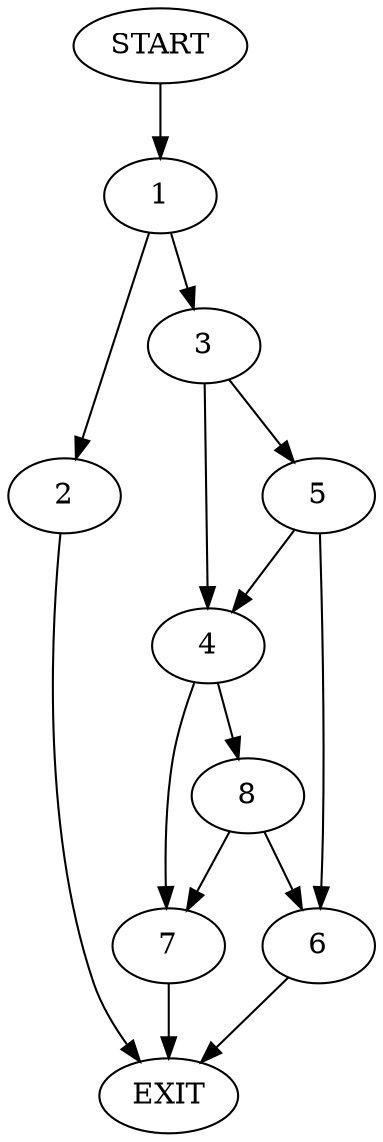 digraph {
0 [label="START"]
9 [label="EXIT"]
0 -> 1
1 -> 2
1 -> 3
2 -> 9
3 -> 4
3 -> 5
5 -> 4
5 -> 6
4 -> 7
4 -> 8
6 -> 9
7 -> 9
8 -> 6
8 -> 7
}
